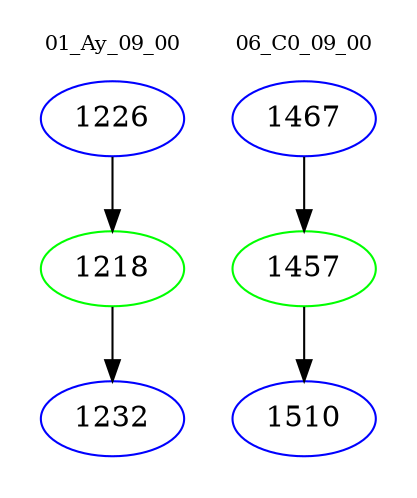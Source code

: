 digraph{
subgraph cluster_0 {
color = white
label = "01_Ay_09_00";
fontsize=10;
T0_1226 [label="1226", color="blue"]
T0_1226 -> T0_1218 [color="black"]
T0_1218 [label="1218", color="green"]
T0_1218 -> T0_1232 [color="black"]
T0_1232 [label="1232", color="blue"]
}
subgraph cluster_1 {
color = white
label = "06_C0_09_00";
fontsize=10;
T1_1467 [label="1467", color="blue"]
T1_1467 -> T1_1457 [color="black"]
T1_1457 [label="1457", color="green"]
T1_1457 -> T1_1510 [color="black"]
T1_1510 [label="1510", color="blue"]
}
}
